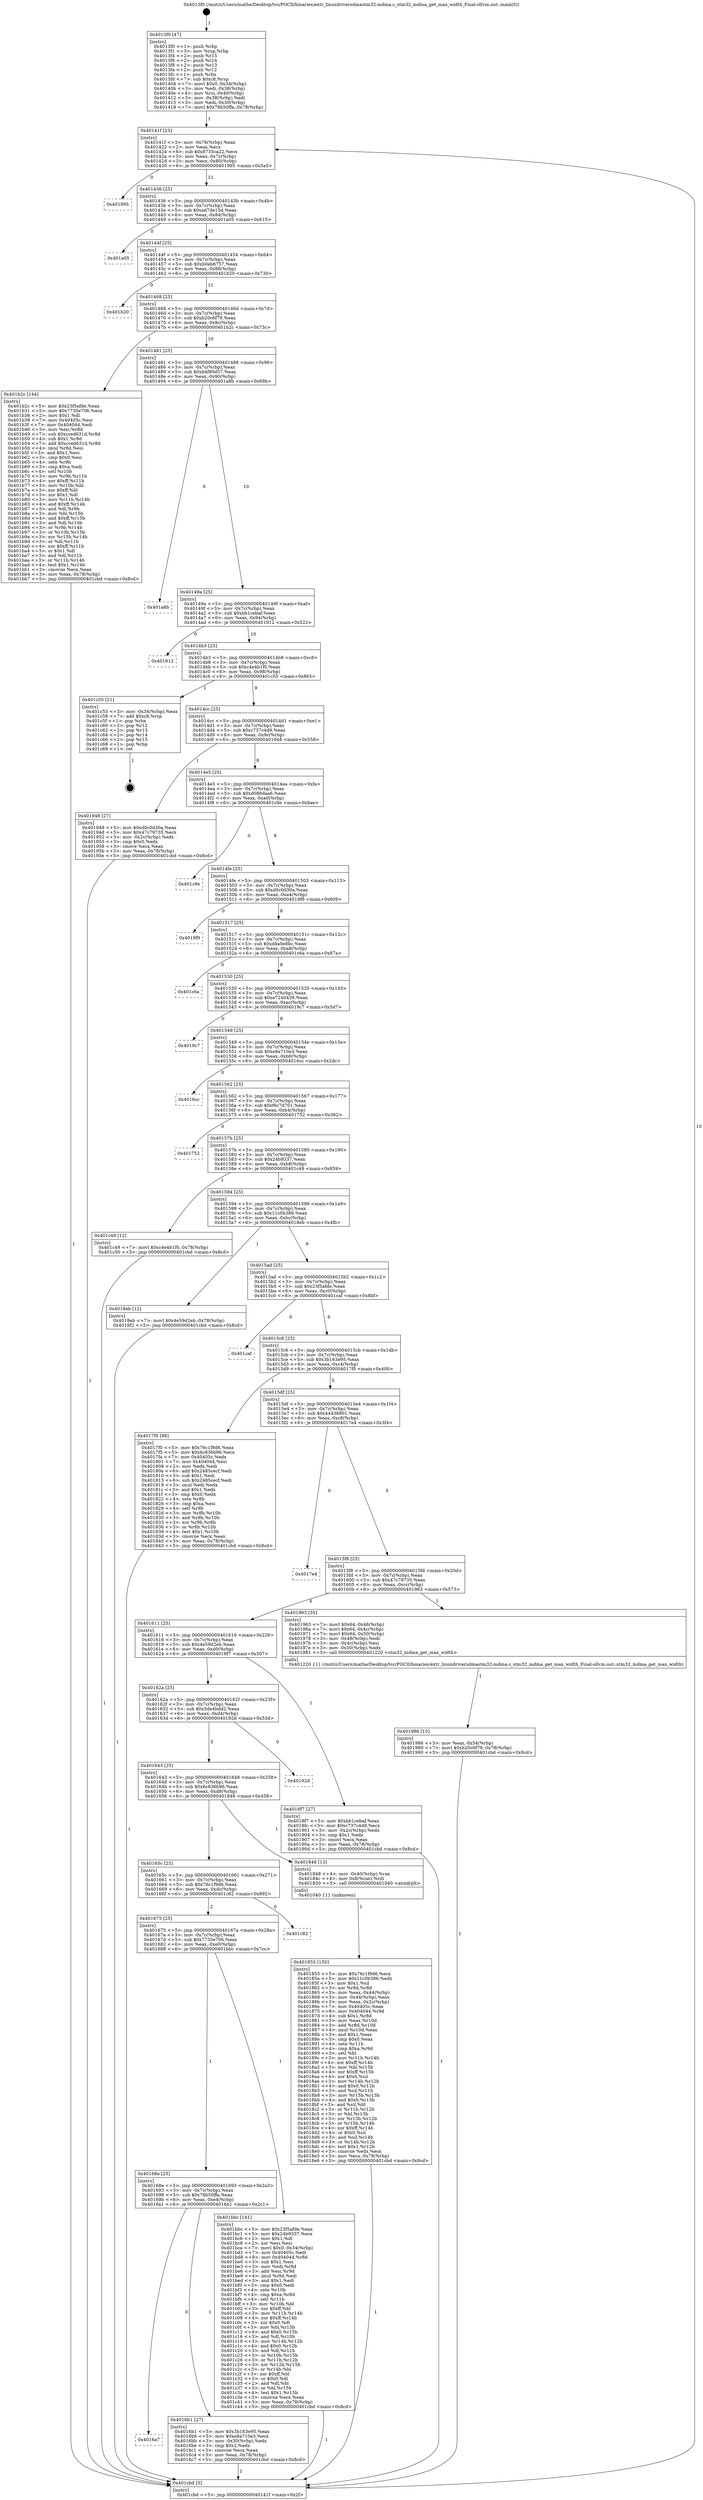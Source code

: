 digraph "0x4013f0" {
  label = "0x4013f0 (/mnt/c/Users/mathe/Desktop/tcc/POCII/binaries/extr_linuxdriversdmastm32-mdma.c_stm32_mdma_get_max_width_Final-ollvm.out::main(0))"
  labelloc = "t"
  node[shape=record]

  Entry [label="",width=0.3,height=0.3,shape=circle,fillcolor=black,style=filled]
  "0x40141f" [label="{
     0x40141f [23]\l
     | [instrs]\l
     &nbsp;&nbsp;0x40141f \<+3\>: mov -0x78(%rbp),%eax\l
     &nbsp;&nbsp;0x401422 \<+2\>: mov %eax,%ecx\l
     &nbsp;&nbsp;0x401424 \<+6\>: sub $0x8735ca22,%ecx\l
     &nbsp;&nbsp;0x40142a \<+3\>: mov %eax,-0x7c(%rbp)\l
     &nbsp;&nbsp;0x40142d \<+3\>: mov %ecx,-0x80(%rbp)\l
     &nbsp;&nbsp;0x401430 \<+6\>: je 0000000000401995 \<main+0x5a5\>\l
  }"]
  "0x401995" [label="{
     0x401995\l
  }", style=dashed]
  "0x401436" [label="{
     0x401436 [25]\l
     | [instrs]\l
     &nbsp;&nbsp;0x401436 \<+5\>: jmp 000000000040143b \<main+0x4b\>\l
     &nbsp;&nbsp;0x40143b \<+3\>: mov -0x7c(%rbp),%eax\l
     &nbsp;&nbsp;0x40143e \<+5\>: sub $0xad7de15d,%eax\l
     &nbsp;&nbsp;0x401443 \<+6\>: mov %eax,-0x84(%rbp)\l
     &nbsp;&nbsp;0x401449 \<+6\>: je 0000000000401a05 \<main+0x615\>\l
  }"]
  Exit [label="",width=0.3,height=0.3,shape=circle,fillcolor=black,style=filled,peripheries=2]
  "0x401a05" [label="{
     0x401a05\l
  }", style=dashed]
  "0x40144f" [label="{
     0x40144f [25]\l
     | [instrs]\l
     &nbsp;&nbsp;0x40144f \<+5\>: jmp 0000000000401454 \<main+0x64\>\l
     &nbsp;&nbsp;0x401454 \<+3\>: mov -0x7c(%rbp),%eax\l
     &nbsp;&nbsp;0x401457 \<+5\>: sub $0xb0eb6757,%eax\l
     &nbsp;&nbsp;0x40145c \<+6\>: mov %eax,-0x88(%rbp)\l
     &nbsp;&nbsp;0x401462 \<+6\>: je 0000000000401b20 \<main+0x730\>\l
  }"]
  "0x401986" [label="{
     0x401986 [15]\l
     | [instrs]\l
     &nbsp;&nbsp;0x401986 \<+3\>: mov %eax,-0x54(%rbp)\l
     &nbsp;&nbsp;0x401989 \<+7\>: movl $0xb20c6f79,-0x78(%rbp)\l
     &nbsp;&nbsp;0x401990 \<+5\>: jmp 0000000000401cbd \<main+0x8cd\>\l
  }"]
  "0x401b20" [label="{
     0x401b20\l
  }", style=dashed]
  "0x401468" [label="{
     0x401468 [25]\l
     | [instrs]\l
     &nbsp;&nbsp;0x401468 \<+5\>: jmp 000000000040146d \<main+0x7d\>\l
     &nbsp;&nbsp;0x40146d \<+3\>: mov -0x7c(%rbp),%eax\l
     &nbsp;&nbsp;0x401470 \<+5\>: sub $0xb20c6f79,%eax\l
     &nbsp;&nbsp;0x401475 \<+6\>: mov %eax,-0x8c(%rbp)\l
     &nbsp;&nbsp;0x40147b \<+6\>: je 0000000000401b2c \<main+0x73c\>\l
  }"]
  "0x401855" [label="{
     0x401855 [150]\l
     | [instrs]\l
     &nbsp;&nbsp;0x401855 \<+5\>: mov $0x76c1f9d6,%ecx\l
     &nbsp;&nbsp;0x40185a \<+5\>: mov $0x11c0b386,%edx\l
     &nbsp;&nbsp;0x40185f \<+3\>: mov $0x1,%sil\l
     &nbsp;&nbsp;0x401862 \<+3\>: xor %r8d,%r8d\l
     &nbsp;&nbsp;0x401865 \<+3\>: mov %eax,-0x44(%rbp)\l
     &nbsp;&nbsp;0x401868 \<+3\>: mov -0x44(%rbp),%eax\l
     &nbsp;&nbsp;0x40186b \<+3\>: mov %eax,-0x2c(%rbp)\l
     &nbsp;&nbsp;0x40186e \<+7\>: mov 0x40405c,%eax\l
     &nbsp;&nbsp;0x401875 \<+8\>: mov 0x404044,%r9d\l
     &nbsp;&nbsp;0x40187d \<+4\>: sub $0x1,%r8d\l
     &nbsp;&nbsp;0x401881 \<+3\>: mov %eax,%r10d\l
     &nbsp;&nbsp;0x401884 \<+3\>: add %r8d,%r10d\l
     &nbsp;&nbsp;0x401887 \<+4\>: imul %r10d,%eax\l
     &nbsp;&nbsp;0x40188b \<+3\>: and $0x1,%eax\l
     &nbsp;&nbsp;0x40188e \<+3\>: cmp $0x0,%eax\l
     &nbsp;&nbsp;0x401891 \<+4\>: sete %r11b\l
     &nbsp;&nbsp;0x401895 \<+4\>: cmp $0xa,%r9d\l
     &nbsp;&nbsp;0x401899 \<+3\>: setl %bl\l
     &nbsp;&nbsp;0x40189c \<+3\>: mov %r11b,%r14b\l
     &nbsp;&nbsp;0x40189f \<+4\>: xor $0xff,%r14b\l
     &nbsp;&nbsp;0x4018a3 \<+3\>: mov %bl,%r15b\l
     &nbsp;&nbsp;0x4018a6 \<+4\>: xor $0xff,%r15b\l
     &nbsp;&nbsp;0x4018aa \<+4\>: xor $0x0,%sil\l
     &nbsp;&nbsp;0x4018ae \<+3\>: mov %r14b,%r12b\l
     &nbsp;&nbsp;0x4018b1 \<+4\>: and $0x0,%r12b\l
     &nbsp;&nbsp;0x4018b5 \<+3\>: and %sil,%r11b\l
     &nbsp;&nbsp;0x4018b8 \<+3\>: mov %r15b,%r13b\l
     &nbsp;&nbsp;0x4018bb \<+4\>: and $0x0,%r13b\l
     &nbsp;&nbsp;0x4018bf \<+3\>: and %sil,%bl\l
     &nbsp;&nbsp;0x4018c2 \<+3\>: or %r11b,%r12b\l
     &nbsp;&nbsp;0x4018c5 \<+3\>: or %bl,%r13b\l
     &nbsp;&nbsp;0x4018c8 \<+3\>: xor %r13b,%r12b\l
     &nbsp;&nbsp;0x4018cb \<+3\>: or %r15b,%r14b\l
     &nbsp;&nbsp;0x4018ce \<+4\>: xor $0xff,%r14b\l
     &nbsp;&nbsp;0x4018d2 \<+4\>: or $0x0,%sil\l
     &nbsp;&nbsp;0x4018d6 \<+3\>: and %sil,%r14b\l
     &nbsp;&nbsp;0x4018d9 \<+3\>: or %r14b,%r12b\l
     &nbsp;&nbsp;0x4018dc \<+4\>: test $0x1,%r12b\l
     &nbsp;&nbsp;0x4018e0 \<+3\>: cmovne %edx,%ecx\l
     &nbsp;&nbsp;0x4018e3 \<+3\>: mov %ecx,-0x78(%rbp)\l
     &nbsp;&nbsp;0x4018e6 \<+5\>: jmp 0000000000401cbd \<main+0x8cd\>\l
  }"]
  "0x401b2c" [label="{
     0x401b2c [144]\l
     | [instrs]\l
     &nbsp;&nbsp;0x401b2c \<+5\>: mov $0x23f5afde,%eax\l
     &nbsp;&nbsp;0x401b31 \<+5\>: mov $0x7735e706,%ecx\l
     &nbsp;&nbsp;0x401b36 \<+2\>: mov $0x1,%dl\l
     &nbsp;&nbsp;0x401b38 \<+7\>: mov 0x40405c,%esi\l
     &nbsp;&nbsp;0x401b3f \<+7\>: mov 0x404044,%edi\l
     &nbsp;&nbsp;0x401b46 \<+3\>: mov %esi,%r8d\l
     &nbsp;&nbsp;0x401b49 \<+7\>: sub $0xcced631d,%r8d\l
     &nbsp;&nbsp;0x401b50 \<+4\>: sub $0x1,%r8d\l
     &nbsp;&nbsp;0x401b54 \<+7\>: add $0xcced631d,%r8d\l
     &nbsp;&nbsp;0x401b5b \<+4\>: imul %r8d,%esi\l
     &nbsp;&nbsp;0x401b5f \<+3\>: and $0x1,%esi\l
     &nbsp;&nbsp;0x401b62 \<+3\>: cmp $0x0,%esi\l
     &nbsp;&nbsp;0x401b65 \<+4\>: sete %r9b\l
     &nbsp;&nbsp;0x401b69 \<+3\>: cmp $0xa,%edi\l
     &nbsp;&nbsp;0x401b6c \<+4\>: setl %r10b\l
     &nbsp;&nbsp;0x401b70 \<+3\>: mov %r9b,%r11b\l
     &nbsp;&nbsp;0x401b73 \<+4\>: xor $0xff,%r11b\l
     &nbsp;&nbsp;0x401b77 \<+3\>: mov %r10b,%bl\l
     &nbsp;&nbsp;0x401b7a \<+3\>: xor $0xff,%bl\l
     &nbsp;&nbsp;0x401b7d \<+3\>: xor $0x1,%dl\l
     &nbsp;&nbsp;0x401b80 \<+3\>: mov %r11b,%r14b\l
     &nbsp;&nbsp;0x401b83 \<+4\>: and $0xff,%r14b\l
     &nbsp;&nbsp;0x401b87 \<+3\>: and %dl,%r9b\l
     &nbsp;&nbsp;0x401b8a \<+3\>: mov %bl,%r15b\l
     &nbsp;&nbsp;0x401b8d \<+4\>: and $0xff,%r15b\l
     &nbsp;&nbsp;0x401b91 \<+3\>: and %dl,%r10b\l
     &nbsp;&nbsp;0x401b94 \<+3\>: or %r9b,%r14b\l
     &nbsp;&nbsp;0x401b97 \<+3\>: or %r10b,%r15b\l
     &nbsp;&nbsp;0x401b9a \<+3\>: xor %r15b,%r14b\l
     &nbsp;&nbsp;0x401b9d \<+3\>: or %bl,%r11b\l
     &nbsp;&nbsp;0x401ba0 \<+4\>: xor $0xff,%r11b\l
     &nbsp;&nbsp;0x401ba4 \<+3\>: or $0x1,%dl\l
     &nbsp;&nbsp;0x401ba7 \<+3\>: and %dl,%r11b\l
     &nbsp;&nbsp;0x401baa \<+3\>: or %r11b,%r14b\l
     &nbsp;&nbsp;0x401bad \<+4\>: test $0x1,%r14b\l
     &nbsp;&nbsp;0x401bb1 \<+3\>: cmovne %ecx,%eax\l
     &nbsp;&nbsp;0x401bb4 \<+3\>: mov %eax,-0x78(%rbp)\l
     &nbsp;&nbsp;0x401bb7 \<+5\>: jmp 0000000000401cbd \<main+0x8cd\>\l
  }"]
  "0x401481" [label="{
     0x401481 [25]\l
     | [instrs]\l
     &nbsp;&nbsp;0x401481 \<+5\>: jmp 0000000000401486 \<main+0x96\>\l
     &nbsp;&nbsp;0x401486 \<+3\>: mov -0x7c(%rbp),%eax\l
     &nbsp;&nbsp;0x401489 \<+5\>: sub $0xb4f80d57,%eax\l
     &nbsp;&nbsp;0x40148e \<+6\>: mov %eax,-0x90(%rbp)\l
     &nbsp;&nbsp;0x401494 \<+6\>: je 0000000000401a8b \<main+0x69b\>\l
  }"]
  "0x4013f0" [label="{
     0x4013f0 [47]\l
     | [instrs]\l
     &nbsp;&nbsp;0x4013f0 \<+1\>: push %rbp\l
     &nbsp;&nbsp;0x4013f1 \<+3\>: mov %rsp,%rbp\l
     &nbsp;&nbsp;0x4013f4 \<+2\>: push %r15\l
     &nbsp;&nbsp;0x4013f6 \<+2\>: push %r14\l
     &nbsp;&nbsp;0x4013f8 \<+2\>: push %r13\l
     &nbsp;&nbsp;0x4013fa \<+2\>: push %r12\l
     &nbsp;&nbsp;0x4013fc \<+1\>: push %rbx\l
     &nbsp;&nbsp;0x4013fd \<+7\>: sub $0xc8,%rsp\l
     &nbsp;&nbsp;0x401404 \<+7\>: movl $0x0,-0x34(%rbp)\l
     &nbsp;&nbsp;0x40140b \<+3\>: mov %edi,-0x38(%rbp)\l
     &nbsp;&nbsp;0x40140e \<+4\>: mov %rsi,-0x40(%rbp)\l
     &nbsp;&nbsp;0x401412 \<+3\>: mov -0x38(%rbp),%edi\l
     &nbsp;&nbsp;0x401415 \<+3\>: mov %edi,-0x30(%rbp)\l
     &nbsp;&nbsp;0x401418 \<+7\>: movl $0x78b50ffa,-0x78(%rbp)\l
  }"]
  "0x401a8b" [label="{
     0x401a8b\l
  }", style=dashed]
  "0x40149a" [label="{
     0x40149a [25]\l
     | [instrs]\l
     &nbsp;&nbsp;0x40149a \<+5\>: jmp 000000000040149f \<main+0xaf\>\l
     &nbsp;&nbsp;0x40149f \<+3\>: mov -0x7c(%rbp),%eax\l
     &nbsp;&nbsp;0x4014a2 \<+5\>: sub $0xbb1cebaf,%eax\l
     &nbsp;&nbsp;0x4014a7 \<+6\>: mov %eax,-0x94(%rbp)\l
     &nbsp;&nbsp;0x4014ad \<+6\>: je 0000000000401912 \<main+0x522\>\l
  }"]
  "0x401cbd" [label="{
     0x401cbd [5]\l
     | [instrs]\l
     &nbsp;&nbsp;0x401cbd \<+5\>: jmp 000000000040141f \<main+0x2f\>\l
  }"]
  "0x401912" [label="{
     0x401912\l
  }", style=dashed]
  "0x4014b3" [label="{
     0x4014b3 [25]\l
     | [instrs]\l
     &nbsp;&nbsp;0x4014b3 \<+5\>: jmp 00000000004014b8 \<main+0xc8\>\l
     &nbsp;&nbsp;0x4014b8 \<+3\>: mov -0x7c(%rbp),%eax\l
     &nbsp;&nbsp;0x4014bb \<+5\>: sub $0xc4e4b1f0,%eax\l
     &nbsp;&nbsp;0x4014c0 \<+6\>: mov %eax,-0x98(%rbp)\l
     &nbsp;&nbsp;0x4014c6 \<+6\>: je 0000000000401c55 \<main+0x865\>\l
  }"]
  "0x4016a7" [label="{
     0x4016a7\l
  }", style=dashed]
  "0x401c55" [label="{
     0x401c55 [21]\l
     | [instrs]\l
     &nbsp;&nbsp;0x401c55 \<+3\>: mov -0x34(%rbp),%eax\l
     &nbsp;&nbsp;0x401c58 \<+7\>: add $0xc8,%rsp\l
     &nbsp;&nbsp;0x401c5f \<+1\>: pop %rbx\l
     &nbsp;&nbsp;0x401c60 \<+2\>: pop %r12\l
     &nbsp;&nbsp;0x401c62 \<+2\>: pop %r13\l
     &nbsp;&nbsp;0x401c64 \<+2\>: pop %r14\l
     &nbsp;&nbsp;0x401c66 \<+2\>: pop %r15\l
     &nbsp;&nbsp;0x401c68 \<+1\>: pop %rbp\l
     &nbsp;&nbsp;0x401c69 \<+1\>: ret\l
  }"]
  "0x4014cc" [label="{
     0x4014cc [25]\l
     | [instrs]\l
     &nbsp;&nbsp;0x4014cc \<+5\>: jmp 00000000004014d1 \<main+0xe1\>\l
     &nbsp;&nbsp;0x4014d1 \<+3\>: mov -0x7c(%rbp),%eax\l
     &nbsp;&nbsp;0x4014d4 \<+5\>: sub $0xc737c4d9,%eax\l
     &nbsp;&nbsp;0x4014d9 \<+6\>: mov %eax,-0x9c(%rbp)\l
     &nbsp;&nbsp;0x4014df \<+6\>: je 0000000000401948 \<main+0x558\>\l
  }"]
  "0x4016b1" [label="{
     0x4016b1 [27]\l
     | [instrs]\l
     &nbsp;&nbsp;0x4016b1 \<+5\>: mov $0x3b163e95,%eax\l
     &nbsp;&nbsp;0x4016b6 \<+5\>: mov $0xe8a710e3,%ecx\l
     &nbsp;&nbsp;0x4016bb \<+3\>: mov -0x30(%rbp),%edx\l
     &nbsp;&nbsp;0x4016be \<+3\>: cmp $0x2,%edx\l
     &nbsp;&nbsp;0x4016c1 \<+3\>: cmovne %ecx,%eax\l
     &nbsp;&nbsp;0x4016c4 \<+3\>: mov %eax,-0x78(%rbp)\l
     &nbsp;&nbsp;0x4016c7 \<+5\>: jmp 0000000000401cbd \<main+0x8cd\>\l
  }"]
  "0x401948" [label="{
     0x401948 [27]\l
     | [instrs]\l
     &nbsp;&nbsp;0x401948 \<+5\>: mov $0xd0c0d30a,%eax\l
     &nbsp;&nbsp;0x40194d \<+5\>: mov $0x47c79735,%ecx\l
     &nbsp;&nbsp;0x401952 \<+3\>: mov -0x2c(%rbp),%edx\l
     &nbsp;&nbsp;0x401955 \<+3\>: cmp $0x0,%edx\l
     &nbsp;&nbsp;0x401958 \<+3\>: cmove %ecx,%eax\l
     &nbsp;&nbsp;0x40195b \<+3\>: mov %eax,-0x78(%rbp)\l
     &nbsp;&nbsp;0x40195e \<+5\>: jmp 0000000000401cbd \<main+0x8cd\>\l
  }"]
  "0x4014e5" [label="{
     0x4014e5 [25]\l
     | [instrs]\l
     &nbsp;&nbsp;0x4014e5 \<+5\>: jmp 00000000004014ea \<main+0xfa\>\l
     &nbsp;&nbsp;0x4014ea \<+3\>: mov -0x7c(%rbp),%eax\l
     &nbsp;&nbsp;0x4014ed \<+5\>: sub $0xd088daa6,%eax\l
     &nbsp;&nbsp;0x4014f2 \<+6\>: mov %eax,-0xa0(%rbp)\l
     &nbsp;&nbsp;0x4014f8 \<+6\>: je 0000000000401c9e \<main+0x8ae\>\l
  }"]
  "0x40168e" [label="{
     0x40168e [25]\l
     | [instrs]\l
     &nbsp;&nbsp;0x40168e \<+5\>: jmp 0000000000401693 \<main+0x2a3\>\l
     &nbsp;&nbsp;0x401693 \<+3\>: mov -0x7c(%rbp),%eax\l
     &nbsp;&nbsp;0x401696 \<+5\>: sub $0x78b50ffa,%eax\l
     &nbsp;&nbsp;0x40169b \<+6\>: mov %eax,-0xe4(%rbp)\l
     &nbsp;&nbsp;0x4016a1 \<+6\>: je 00000000004016b1 \<main+0x2c1\>\l
  }"]
  "0x401c9e" [label="{
     0x401c9e\l
  }", style=dashed]
  "0x4014fe" [label="{
     0x4014fe [25]\l
     | [instrs]\l
     &nbsp;&nbsp;0x4014fe \<+5\>: jmp 0000000000401503 \<main+0x113\>\l
     &nbsp;&nbsp;0x401503 \<+3\>: mov -0x7c(%rbp),%eax\l
     &nbsp;&nbsp;0x401506 \<+5\>: sub $0xd0c0d30a,%eax\l
     &nbsp;&nbsp;0x40150b \<+6\>: mov %eax,-0xa4(%rbp)\l
     &nbsp;&nbsp;0x401511 \<+6\>: je 00000000004019f9 \<main+0x609\>\l
  }"]
  "0x401bbc" [label="{
     0x401bbc [141]\l
     | [instrs]\l
     &nbsp;&nbsp;0x401bbc \<+5\>: mov $0x23f5afde,%eax\l
     &nbsp;&nbsp;0x401bc1 \<+5\>: mov $0x24b9337,%ecx\l
     &nbsp;&nbsp;0x401bc6 \<+2\>: mov $0x1,%dl\l
     &nbsp;&nbsp;0x401bc8 \<+2\>: xor %esi,%esi\l
     &nbsp;&nbsp;0x401bca \<+7\>: movl $0x0,-0x34(%rbp)\l
     &nbsp;&nbsp;0x401bd1 \<+7\>: mov 0x40405c,%edi\l
     &nbsp;&nbsp;0x401bd8 \<+8\>: mov 0x404044,%r8d\l
     &nbsp;&nbsp;0x401be0 \<+3\>: sub $0x1,%esi\l
     &nbsp;&nbsp;0x401be3 \<+3\>: mov %edi,%r9d\l
     &nbsp;&nbsp;0x401be6 \<+3\>: add %esi,%r9d\l
     &nbsp;&nbsp;0x401be9 \<+4\>: imul %r9d,%edi\l
     &nbsp;&nbsp;0x401bed \<+3\>: and $0x1,%edi\l
     &nbsp;&nbsp;0x401bf0 \<+3\>: cmp $0x0,%edi\l
     &nbsp;&nbsp;0x401bf3 \<+4\>: sete %r10b\l
     &nbsp;&nbsp;0x401bf7 \<+4\>: cmp $0xa,%r8d\l
     &nbsp;&nbsp;0x401bfb \<+4\>: setl %r11b\l
     &nbsp;&nbsp;0x401bff \<+3\>: mov %r10b,%bl\l
     &nbsp;&nbsp;0x401c02 \<+3\>: xor $0xff,%bl\l
     &nbsp;&nbsp;0x401c05 \<+3\>: mov %r11b,%r14b\l
     &nbsp;&nbsp;0x401c08 \<+4\>: xor $0xff,%r14b\l
     &nbsp;&nbsp;0x401c0c \<+3\>: xor $0x0,%dl\l
     &nbsp;&nbsp;0x401c0f \<+3\>: mov %bl,%r15b\l
     &nbsp;&nbsp;0x401c12 \<+4\>: and $0x0,%r15b\l
     &nbsp;&nbsp;0x401c16 \<+3\>: and %dl,%r10b\l
     &nbsp;&nbsp;0x401c19 \<+3\>: mov %r14b,%r12b\l
     &nbsp;&nbsp;0x401c1c \<+4\>: and $0x0,%r12b\l
     &nbsp;&nbsp;0x401c20 \<+3\>: and %dl,%r11b\l
     &nbsp;&nbsp;0x401c23 \<+3\>: or %r10b,%r15b\l
     &nbsp;&nbsp;0x401c26 \<+3\>: or %r11b,%r12b\l
     &nbsp;&nbsp;0x401c29 \<+3\>: xor %r12b,%r15b\l
     &nbsp;&nbsp;0x401c2c \<+3\>: or %r14b,%bl\l
     &nbsp;&nbsp;0x401c2f \<+3\>: xor $0xff,%bl\l
     &nbsp;&nbsp;0x401c32 \<+3\>: or $0x0,%dl\l
     &nbsp;&nbsp;0x401c35 \<+2\>: and %dl,%bl\l
     &nbsp;&nbsp;0x401c37 \<+3\>: or %bl,%r15b\l
     &nbsp;&nbsp;0x401c3a \<+4\>: test $0x1,%r15b\l
     &nbsp;&nbsp;0x401c3e \<+3\>: cmovne %ecx,%eax\l
     &nbsp;&nbsp;0x401c41 \<+3\>: mov %eax,-0x78(%rbp)\l
     &nbsp;&nbsp;0x401c44 \<+5\>: jmp 0000000000401cbd \<main+0x8cd\>\l
  }"]
  "0x4019f9" [label="{
     0x4019f9\l
  }", style=dashed]
  "0x401517" [label="{
     0x401517 [25]\l
     | [instrs]\l
     &nbsp;&nbsp;0x401517 \<+5\>: jmp 000000000040151c \<main+0x12c\>\l
     &nbsp;&nbsp;0x40151c \<+3\>: mov -0x7c(%rbp),%eax\l
     &nbsp;&nbsp;0x40151f \<+5\>: sub $0xd8a0e8bc,%eax\l
     &nbsp;&nbsp;0x401524 \<+6\>: mov %eax,-0xa8(%rbp)\l
     &nbsp;&nbsp;0x40152a \<+6\>: je 0000000000401c6a \<main+0x87a\>\l
  }"]
  "0x401675" [label="{
     0x401675 [25]\l
     | [instrs]\l
     &nbsp;&nbsp;0x401675 \<+5\>: jmp 000000000040167a \<main+0x28a\>\l
     &nbsp;&nbsp;0x40167a \<+3\>: mov -0x7c(%rbp),%eax\l
     &nbsp;&nbsp;0x40167d \<+5\>: sub $0x7735e706,%eax\l
     &nbsp;&nbsp;0x401682 \<+6\>: mov %eax,-0xe0(%rbp)\l
     &nbsp;&nbsp;0x401688 \<+6\>: je 0000000000401bbc \<main+0x7cc\>\l
  }"]
  "0x401c6a" [label="{
     0x401c6a\l
  }", style=dashed]
  "0x401530" [label="{
     0x401530 [25]\l
     | [instrs]\l
     &nbsp;&nbsp;0x401530 \<+5\>: jmp 0000000000401535 \<main+0x145\>\l
     &nbsp;&nbsp;0x401535 \<+3\>: mov -0x7c(%rbp),%eax\l
     &nbsp;&nbsp;0x401538 \<+5\>: sub $0xe7240439,%eax\l
     &nbsp;&nbsp;0x40153d \<+6\>: mov %eax,-0xac(%rbp)\l
     &nbsp;&nbsp;0x401543 \<+6\>: je 00000000004019c7 \<main+0x5d7\>\l
  }"]
  "0x401c82" [label="{
     0x401c82\l
  }", style=dashed]
  "0x4019c7" [label="{
     0x4019c7\l
  }", style=dashed]
  "0x401549" [label="{
     0x401549 [25]\l
     | [instrs]\l
     &nbsp;&nbsp;0x401549 \<+5\>: jmp 000000000040154e \<main+0x15e\>\l
     &nbsp;&nbsp;0x40154e \<+3\>: mov -0x7c(%rbp),%eax\l
     &nbsp;&nbsp;0x401551 \<+5\>: sub $0xe8a710e3,%eax\l
     &nbsp;&nbsp;0x401556 \<+6\>: mov %eax,-0xb0(%rbp)\l
     &nbsp;&nbsp;0x40155c \<+6\>: je 00000000004016cc \<main+0x2dc\>\l
  }"]
  "0x40165c" [label="{
     0x40165c [25]\l
     | [instrs]\l
     &nbsp;&nbsp;0x40165c \<+5\>: jmp 0000000000401661 \<main+0x271\>\l
     &nbsp;&nbsp;0x401661 \<+3\>: mov -0x7c(%rbp),%eax\l
     &nbsp;&nbsp;0x401664 \<+5\>: sub $0x76c1f9d6,%eax\l
     &nbsp;&nbsp;0x401669 \<+6\>: mov %eax,-0xdc(%rbp)\l
     &nbsp;&nbsp;0x40166f \<+6\>: je 0000000000401c82 \<main+0x892\>\l
  }"]
  "0x4016cc" [label="{
     0x4016cc\l
  }", style=dashed]
  "0x401562" [label="{
     0x401562 [25]\l
     | [instrs]\l
     &nbsp;&nbsp;0x401562 \<+5\>: jmp 0000000000401567 \<main+0x177\>\l
     &nbsp;&nbsp;0x401567 \<+3\>: mov -0x7c(%rbp),%eax\l
     &nbsp;&nbsp;0x40156a \<+5\>: sub $0xf6c7d701,%eax\l
     &nbsp;&nbsp;0x40156f \<+6\>: mov %eax,-0xb4(%rbp)\l
     &nbsp;&nbsp;0x401575 \<+6\>: je 0000000000401752 \<main+0x362\>\l
  }"]
  "0x401848" [label="{
     0x401848 [13]\l
     | [instrs]\l
     &nbsp;&nbsp;0x401848 \<+4\>: mov -0x40(%rbp),%rax\l
     &nbsp;&nbsp;0x40184c \<+4\>: mov 0x8(%rax),%rdi\l
     &nbsp;&nbsp;0x401850 \<+5\>: call 0000000000401040 \<atoi@plt\>\l
     | [calls]\l
     &nbsp;&nbsp;0x401040 \{1\} (unknown)\l
  }"]
  "0x401752" [label="{
     0x401752\l
  }", style=dashed]
  "0x40157b" [label="{
     0x40157b [25]\l
     | [instrs]\l
     &nbsp;&nbsp;0x40157b \<+5\>: jmp 0000000000401580 \<main+0x190\>\l
     &nbsp;&nbsp;0x401580 \<+3\>: mov -0x7c(%rbp),%eax\l
     &nbsp;&nbsp;0x401583 \<+5\>: sub $0x24b9337,%eax\l
     &nbsp;&nbsp;0x401588 \<+6\>: mov %eax,-0xb8(%rbp)\l
     &nbsp;&nbsp;0x40158e \<+6\>: je 0000000000401c49 \<main+0x859\>\l
  }"]
  "0x401643" [label="{
     0x401643 [25]\l
     | [instrs]\l
     &nbsp;&nbsp;0x401643 \<+5\>: jmp 0000000000401648 \<main+0x258\>\l
     &nbsp;&nbsp;0x401648 \<+3\>: mov -0x7c(%rbp),%eax\l
     &nbsp;&nbsp;0x40164b \<+5\>: sub $0x6c836b96,%eax\l
     &nbsp;&nbsp;0x401650 \<+6\>: mov %eax,-0xd8(%rbp)\l
     &nbsp;&nbsp;0x401656 \<+6\>: je 0000000000401848 \<main+0x458\>\l
  }"]
  "0x401c49" [label="{
     0x401c49 [12]\l
     | [instrs]\l
     &nbsp;&nbsp;0x401c49 \<+7\>: movl $0xc4e4b1f0,-0x78(%rbp)\l
     &nbsp;&nbsp;0x401c50 \<+5\>: jmp 0000000000401cbd \<main+0x8cd\>\l
  }"]
  "0x401594" [label="{
     0x401594 [25]\l
     | [instrs]\l
     &nbsp;&nbsp;0x401594 \<+5\>: jmp 0000000000401599 \<main+0x1a9\>\l
     &nbsp;&nbsp;0x401599 \<+3\>: mov -0x7c(%rbp),%eax\l
     &nbsp;&nbsp;0x40159c \<+5\>: sub $0x11c0b386,%eax\l
     &nbsp;&nbsp;0x4015a1 \<+6\>: mov %eax,-0xbc(%rbp)\l
     &nbsp;&nbsp;0x4015a7 \<+6\>: je 00000000004018eb \<main+0x4fb\>\l
  }"]
  "0x40192d" [label="{
     0x40192d\l
  }", style=dashed]
  "0x4018eb" [label="{
     0x4018eb [12]\l
     | [instrs]\l
     &nbsp;&nbsp;0x4018eb \<+7\>: movl $0x4e59d2eb,-0x78(%rbp)\l
     &nbsp;&nbsp;0x4018f2 \<+5\>: jmp 0000000000401cbd \<main+0x8cd\>\l
  }"]
  "0x4015ad" [label="{
     0x4015ad [25]\l
     | [instrs]\l
     &nbsp;&nbsp;0x4015ad \<+5\>: jmp 00000000004015b2 \<main+0x1c2\>\l
     &nbsp;&nbsp;0x4015b2 \<+3\>: mov -0x7c(%rbp),%eax\l
     &nbsp;&nbsp;0x4015b5 \<+5\>: sub $0x23f5afde,%eax\l
     &nbsp;&nbsp;0x4015ba \<+6\>: mov %eax,-0xc0(%rbp)\l
     &nbsp;&nbsp;0x4015c0 \<+6\>: je 0000000000401caf \<main+0x8bf\>\l
  }"]
  "0x40162a" [label="{
     0x40162a [25]\l
     | [instrs]\l
     &nbsp;&nbsp;0x40162a \<+5\>: jmp 000000000040162f \<main+0x23f\>\l
     &nbsp;&nbsp;0x40162f \<+3\>: mov -0x7c(%rbp),%eax\l
     &nbsp;&nbsp;0x401632 \<+5\>: sub $0x5de4bdd2,%eax\l
     &nbsp;&nbsp;0x401637 \<+6\>: mov %eax,-0xd4(%rbp)\l
     &nbsp;&nbsp;0x40163d \<+6\>: je 000000000040192d \<main+0x53d\>\l
  }"]
  "0x401caf" [label="{
     0x401caf\l
  }", style=dashed]
  "0x4015c6" [label="{
     0x4015c6 [25]\l
     | [instrs]\l
     &nbsp;&nbsp;0x4015c6 \<+5\>: jmp 00000000004015cb \<main+0x1db\>\l
     &nbsp;&nbsp;0x4015cb \<+3\>: mov -0x7c(%rbp),%eax\l
     &nbsp;&nbsp;0x4015ce \<+5\>: sub $0x3b163e95,%eax\l
     &nbsp;&nbsp;0x4015d3 \<+6\>: mov %eax,-0xc4(%rbp)\l
     &nbsp;&nbsp;0x4015d9 \<+6\>: je 00000000004017f0 \<main+0x400\>\l
  }"]
  "0x4018f7" [label="{
     0x4018f7 [27]\l
     | [instrs]\l
     &nbsp;&nbsp;0x4018f7 \<+5\>: mov $0xbb1cebaf,%eax\l
     &nbsp;&nbsp;0x4018fc \<+5\>: mov $0xc737c4d9,%ecx\l
     &nbsp;&nbsp;0x401901 \<+3\>: mov -0x2c(%rbp),%edx\l
     &nbsp;&nbsp;0x401904 \<+3\>: cmp $0x1,%edx\l
     &nbsp;&nbsp;0x401907 \<+3\>: cmovl %ecx,%eax\l
     &nbsp;&nbsp;0x40190a \<+3\>: mov %eax,-0x78(%rbp)\l
     &nbsp;&nbsp;0x40190d \<+5\>: jmp 0000000000401cbd \<main+0x8cd\>\l
  }"]
  "0x4017f0" [label="{
     0x4017f0 [88]\l
     | [instrs]\l
     &nbsp;&nbsp;0x4017f0 \<+5\>: mov $0x76c1f9d6,%eax\l
     &nbsp;&nbsp;0x4017f5 \<+5\>: mov $0x6c836b96,%ecx\l
     &nbsp;&nbsp;0x4017fa \<+7\>: mov 0x40405c,%edx\l
     &nbsp;&nbsp;0x401801 \<+7\>: mov 0x404044,%esi\l
     &nbsp;&nbsp;0x401808 \<+2\>: mov %edx,%edi\l
     &nbsp;&nbsp;0x40180a \<+6\>: add $0x2485cecf,%edi\l
     &nbsp;&nbsp;0x401810 \<+3\>: sub $0x1,%edi\l
     &nbsp;&nbsp;0x401813 \<+6\>: sub $0x2485cecf,%edi\l
     &nbsp;&nbsp;0x401819 \<+3\>: imul %edi,%edx\l
     &nbsp;&nbsp;0x40181c \<+3\>: and $0x1,%edx\l
     &nbsp;&nbsp;0x40181f \<+3\>: cmp $0x0,%edx\l
     &nbsp;&nbsp;0x401822 \<+4\>: sete %r8b\l
     &nbsp;&nbsp;0x401826 \<+3\>: cmp $0xa,%esi\l
     &nbsp;&nbsp;0x401829 \<+4\>: setl %r9b\l
     &nbsp;&nbsp;0x40182d \<+3\>: mov %r8b,%r10b\l
     &nbsp;&nbsp;0x401830 \<+3\>: and %r9b,%r10b\l
     &nbsp;&nbsp;0x401833 \<+3\>: xor %r9b,%r8b\l
     &nbsp;&nbsp;0x401836 \<+3\>: or %r8b,%r10b\l
     &nbsp;&nbsp;0x401839 \<+4\>: test $0x1,%r10b\l
     &nbsp;&nbsp;0x40183d \<+3\>: cmovne %ecx,%eax\l
     &nbsp;&nbsp;0x401840 \<+3\>: mov %eax,-0x78(%rbp)\l
     &nbsp;&nbsp;0x401843 \<+5\>: jmp 0000000000401cbd \<main+0x8cd\>\l
  }"]
  "0x4015df" [label="{
     0x4015df [25]\l
     | [instrs]\l
     &nbsp;&nbsp;0x4015df \<+5\>: jmp 00000000004015e4 \<main+0x1f4\>\l
     &nbsp;&nbsp;0x4015e4 \<+3\>: mov -0x7c(%rbp),%eax\l
     &nbsp;&nbsp;0x4015e7 \<+5\>: sub $0x44438801,%eax\l
     &nbsp;&nbsp;0x4015ec \<+6\>: mov %eax,-0xc8(%rbp)\l
     &nbsp;&nbsp;0x4015f2 \<+6\>: je 00000000004017e4 \<main+0x3f4\>\l
  }"]
  "0x401611" [label="{
     0x401611 [25]\l
     | [instrs]\l
     &nbsp;&nbsp;0x401611 \<+5\>: jmp 0000000000401616 \<main+0x226\>\l
     &nbsp;&nbsp;0x401616 \<+3\>: mov -0x7c(%rbp),%eax\l
     &nbsp;&nbsp;0x401619 \<+5\>: sub $0x4e59d2eb,%eax\l
     &nbsp;&nbsp;0x40161e \<+6\>: mov %eax,-0xd0(%rbp)\l
     &nbsp;&nbsp;0x401624 \<+6\>: je 00000000004018f7 \<main+0x507\>\l
  }"]
  "0x4017e4" [label="{
     0x4017e4\l
  }", style=dashed]
  "0x4015f8" [label="{
     0x4015f8 [25]\l
     | [instrs]\l
     &nbsp;&nbsp;0x4015f8 \<+5\>: jmp 00000000004015fd \<main+0x20d\>\l
     &nbsp;&nbsp;0x4015fd \<+3\>: mov -0x7c(%rbp),%eax\l
     &nbsp;&nbsp;0x401600 \<+5\>: sub $0x47c79735,%eax\l
     &nbsp;&nbsp;0x401605 \<+6\>: mov %eax,-0xcc(%rbp)\l
     &nbsp;&nbsp;0x40160b \<+6\>: je 0000000000401963 \<main+0x573\>\l
  }"]
  "0x401963" [label="{
     0x401963 [35]\l
     | [instrs]\l
     &nbsp;&nbsp;0x401963 \<+7\>: movl $0x64,-0x48(%rbp)\l
     &nbsp;&nbsp;0x40196a \<+7\>: movl $0x64,-0x4c(%rbp)\l
     &nbsp;&nbsp;0x401971 \<+7\>: movl $0x64,-0x50(%rbp)\l
     &nbsp;&nbsp;0x401978 \<+3\>: mov -0x48(%rbp),%edi\l
     &nbsp;&nbsp;0x40197b \<+3\>: mov -0x4c(%rbp),%esi\l
     &nbsp;&nbsp;0x40197e \<+3\>: mov -0x50(%rbp),%edx\l
     &nbsp;&nbsp;0x401981 \<+5\>: call 0000000000401220 \<stm32_mdma_get_max_width\>\l
     | [calls]\l
     &nbsp;&nbsp;0x401220 \{1\} (/mnt/c/Users/mathe/Desktop/tcc/POCII/binaries/extr_linuxdriversdmastm32-mdma.c_stm32_mdma_get_max_width_Final-ollvm.out::stm32_mdma_get_max_width)\l
  }"]
  Entry -> "0x4013f0" [label=" 1"]
  "0x40141f" -> "0x401995" [label=" 0"]
  "0x40141f" -> "0x401436" [label=" 11"]
  "0x401c55" -> Exit [label=" 1"]
  "0x401436" -> "0x401a05" [label=" 0"]
  "0x401436" -> "0x40144f" [label=" 11"]
  "0x401c49" -> "0x401cbd" [label=" 1"]
  "0x40144f" -> "0x401b20" [label=" 0"]
  "0x40144f" -> "0x401468" [label=" 11"]
  "0x401bbc" -> "0x401cbd" [label=" 1"]
  "0x401468" -> "0x401b2c" [label=" 1"]
  "0x401468" -> "0x401481" [label=" 10"]
  "0x401b2c" -> "0x401cbd" [label=" 1"]
  "0x401481" -> "0x401a8b" [label=" 0"]
  "0x401481" -> "0x40149a" [label=" 10"]
  "0x401986" -> "0x401cbd" [label=" 1"]
  "0x40149a" -> "0x401912" [label=" 0"]
  "0x40149a" -> "0x4014b3" [label=" 10"]
  "0x401963" -> "0x401986" [label=" 1"]
  "0x4014b3" -> "0x401c55" [label=" 1"]
  "0x4014b3" -> "0x4014cc" [label=" 9"]
  "0x401948" -> "0x401cbd" [label=" 1"]
  "0x4014cc" -> "0x401948" [label=" 1"]
  "0x4014cc" -> "0x4014e5" [label=" 8"]
  "0x4018f7" -> "0x401cbd" [label=" 1"]
  "0x4014e5" -> "0x401c9e" [label=" 0"]
  "0x4014e5" -> "0x4014fe" [label=" 8"]
  "0x401855" -> "0x401cbd" [label=" 1"]
  "0x4014fe" -> "0x4019f9" [label=" 0"]
  "0x4014fe" -> "0x401517" [label=" 8"]
  "0x401848" -> "0x401855" [label=" 1"]
  "0x401517" -> "0x401c6a" [label=" 0"]
  "0x401517" -> "0x401530" [label=" 8"]
  "0x401cbd" -> "0x40141f" [label=" 10"]
  "0x401530" -> "0x4019c7" [label=" 0"]
  "0x401530" -> "0x401549" [label=" 8"]
  "0x4013f0" -> "0x40141f" [label=" 1"]
  "0x401549" -> "0x4016cc" [label=" 0"]
  "0x401549" -> "0x401562" [label=" 8"]
  "0x40168e" -> "0x4016a7" [label=" 0"]
  "0x401562" -> "0x401752" [label=" 0"]
  "0x401562" -> "0x40157b" [label=" 8"]
  "0x40168e" -> "0x4016b1" [label=" 1"]
  "0x40157b" -> "0x401c49" [label=" 1"]
  "0x40157b" -> "0x401594" [label=" 7"]
  "0x401675" -> "0x40168e" [label=" 1"]
  "0x401594" -> "0x4018eb" [label=" 1"]
  "0x401594" -> "0x4015ad" [label=" 6"]
  "0x401675" -> "0x401bbc" [label=" 1"]
  "0x4015ad" -> "0x401caf" [label=" 0"]
  "0x4015ad" -> "0x4015c6" [label=" 6"]
  "0x40165c" -> "0x401675" [label=" 2"]
  "0x4015c6" -> "0x4017f0" [label=" 1"]
  "0x4015c6" -> "0x4015df" [label=" 5"]
  "0x40165c" -> "0x401c82" [label=" 0"]
  "0x4015df" -> "0x4017e4" [label=" 0"]
  "0x4015df" -> "0x4015f8" [label=" 5"]
  "0x401643" -> "0x40165c" [label=" 2"]
  "0x4015f8" -> "0x401963" [label=" 1"]
  "0x4015f8" -> "0x401611" [label=" 4"]
  "0x4016b1" -> "0x401cbd" [label=" 1"]
  "0x401611" -> "0x4018f7" [label=" 1"]
  "0x401611" -> "0x40162a" [label=" 3"]
  "0x4017f0" -> "0x401cbd" [label=" 1"]
  "0x40162a" -> "0x40192d" [label=" 0"]
  "0x40162a" -> "0x401643" [label=" 3"]
  "0x4018eb" -> "0x401cbd" [label=" 1"]
  "0x401643" -> "0x401848" [label=" 1"]
}
